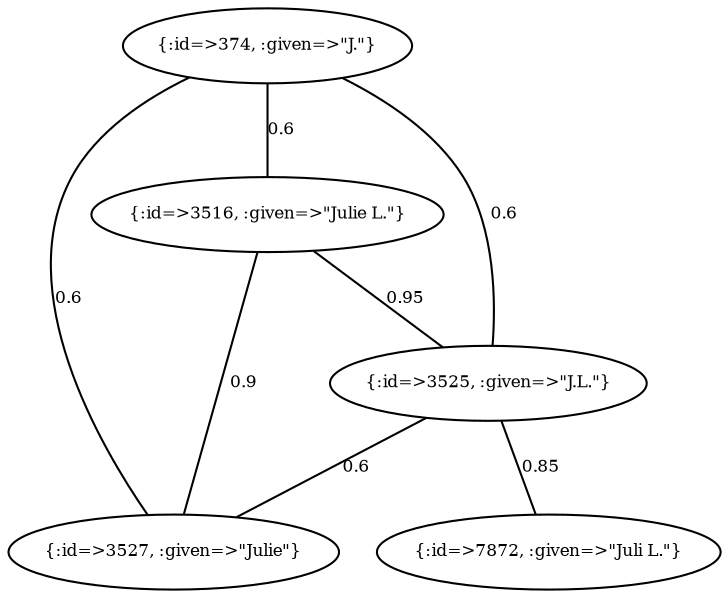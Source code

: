 graph Collector__WeightedGraph {
    "{:id=>374, :given=>\"J.\"}" [
        fontsize = 8,
        label = "{:id=>374, :given=>\"J.\"}"
    ]

    "{:id=>3516, :given=>\"Julie L.\"}" [
        fontsize = 8,
        label = "{:id=>3516, :given=>\"Julie L.\"}"
    ]

    "{:id=>3525, :given=>\"J.L.\"}" [
        fontsize = 8,
        label = "{:id=>3525, :given=>\"J.L.\"}"
    ]

    "{:id=>3527, :given=>\"Julie\"}" [
        fontsize = 8,
        label = "{:id=>3527, :given=>\"Julie\"}"
    ]

    "{:id=>7872, :given=>\"Juli L.\"}" [
        fontsize = 8,
        label = "{:id=>7872, :given=>\"Juli L.\"}"
    ]

    "{:id=>374, :given=>\"J.\"}" -- "{:id=>3516, :given=>\"Julie L.\"}" [
        fontsize = 8,
        label = 0.6
    ]

    "{:id=>374, :given=>\"J.\"}" -- "{:id=>3525, :given=>\"J.L.\"}" [
        fontsize = 8,
        label = 0.6
    ]

    "{:id=>374, :given=>\"J.\"}" -- "{:id=>3527, :given=>\"Julie\"}" [
        fontsize = 8,
        label = 0.6
    ]

    "{:id=>3516, :given=>\"Julie L.\"}" -- "{:id=>3525, :given=>\"J.L.\"}" [
        fontsize = 8,
        label = 0.95
    ]

    "{:id=>3516, :given=>\"Julie L.\"}" -- "{:id=>3527, :given=>\"Julie\"}" [
        fontsize = 8,
        label = 0.9
    ]

    "{:id=>3525, :given=>\"J.L.\"}" -- "{:id=>3527, :given=>\"Julie\"}" [
        fontsize = 8,
        label = 0.6
    ]

    "{:id=>3525, :given=>\"J.L.\"}" -- "{:id=>7872, :given=>\"Juli L.\"}" [
        fontsize = 8,
        label = 0.85
    ]
}
